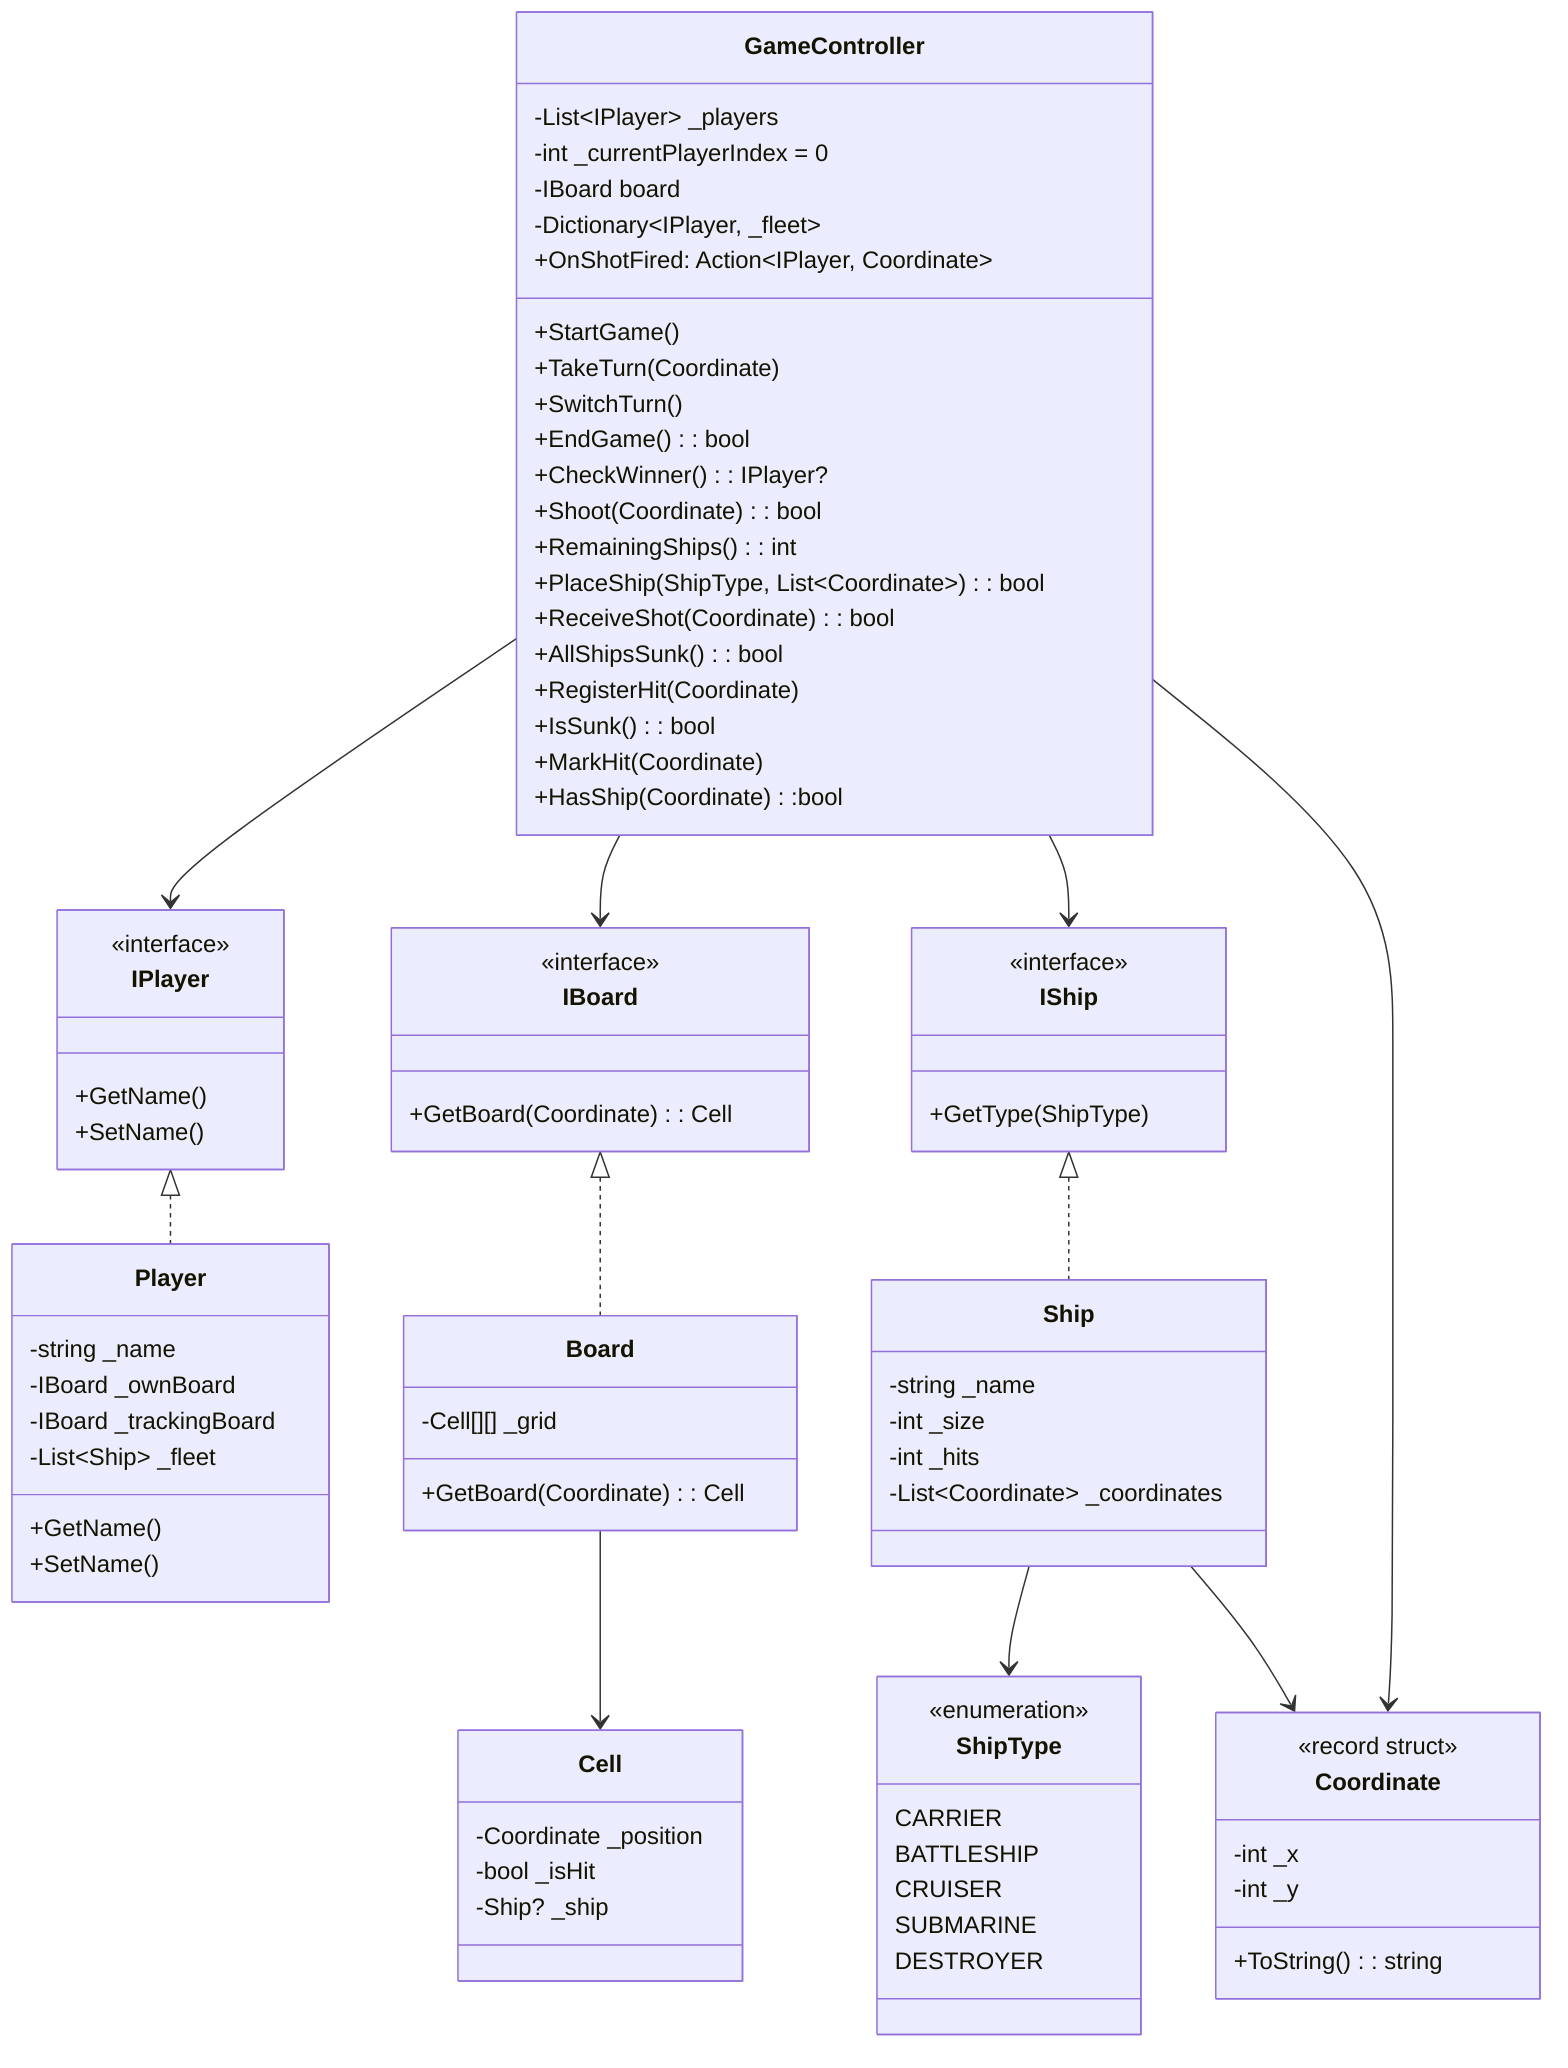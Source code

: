 classDiagram
  %% ==== Core Classes ====
  class GameController {
    -List~IPlayer~ _players
    -int _currentPlayerIndex = 0
    -IBoard board
    -Dictionary~IPlayer, _fleet~
    +StartGame()
    +TakeTurn(Coordinate)
    +SwitchTurn()
    +EndGame(): bool
    +CheckWinner(): IPlayer?
    +OnShotFired: Action~IPlayer, Coordinate~
    +Shoot(Coordinate): bool
    +RemainingShips(): int
    +PlaceShip(ShipType, List~Coordinate~ ): bool
    +ReceiveShot(Coordinate): bool
    +AllShipsSunk(): bool
    +RegisterHit(Coordinate)
    +IsSunk(): bool
    +MarkHit(Coordinate)
    +HasShip(Coordinate):bool
  }

  class Ship {
    -string _name
    -int _size
    -int _hits
    -List~Coordinate~ _coordinates
  }

  class Coordinate {
    -int _x
    -int _y
    +ToString(): string
    <<record struct>>
  }

  %% ==== Interfaces ====
  class IPlayer {
    <<interface>>
    +GetName()
    +SetName()
  }

  class IBoard {
    <<interface>>
    +GetBoard(Coordinate): Cell
  }

  class IShip{
    <<interface>>
    +GetType(ShipType)
  }

  %% ==== Implementations ====
  class Player {
    -string _name
    -IBoard _ownBoard
    -IBoard _trackingBoard
    -List~Ship~ _fleet
    +GetName()
    +SetName()
  }

  class Board {
    -Cell[][] _grid
    +GetBoard(Coordinate): Cell

  }

  class Cell {
    -Coordinate _position
    -bool _isHit
    -Ship? _ship
  }

  class ShipType {
    CARRIER
    BATTLESHIP
    CRUISER
    SUBMARINE
    DESTROYER
    <<enumeration>>
  }

  %% ==== Relationships ====
  GameController --> IPlayer
  GameController --> IBoard
  GameController --> IShip
  GameController --> Coordinate
  IShip <|.. Ship
  IPlayer <|.. Player
  IBoard <|.. Board
  Board --> Cell
  Ship --> ShipType
  Ship --> Coordinate